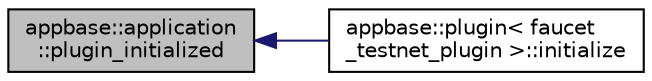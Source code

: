 digraph "appbase::application::plugin_initialized"
{
  edge [fontname="Helvetica",fontsize="10",labelfontname="Helvetica",labelfontsize="10"];
  node [fontname="Helvetica",fontsize="10",shape=record];
  rankdir="LR";
  Node13 [label="appbase::application\l::plugin_initialized",height=0.2,width=0.4,color="black", fillcolor="grey75", style="filled", fontcolor="black"];
  Node13 -> Node14 [dir="back",color="midnightblue",fontsize="10",style="solid",fontname="Helvetica"];
  Node14 [label="appbase::plugin\< faucet\l_testnet_plugin \>::initialize",height=0.2,width=0.4,color="black", fillcolor="white", style="filled",URL="$classappbase_1_1plugin.html#ac28755a82831d41e5d0ef0ce56b10fa9"];
}
